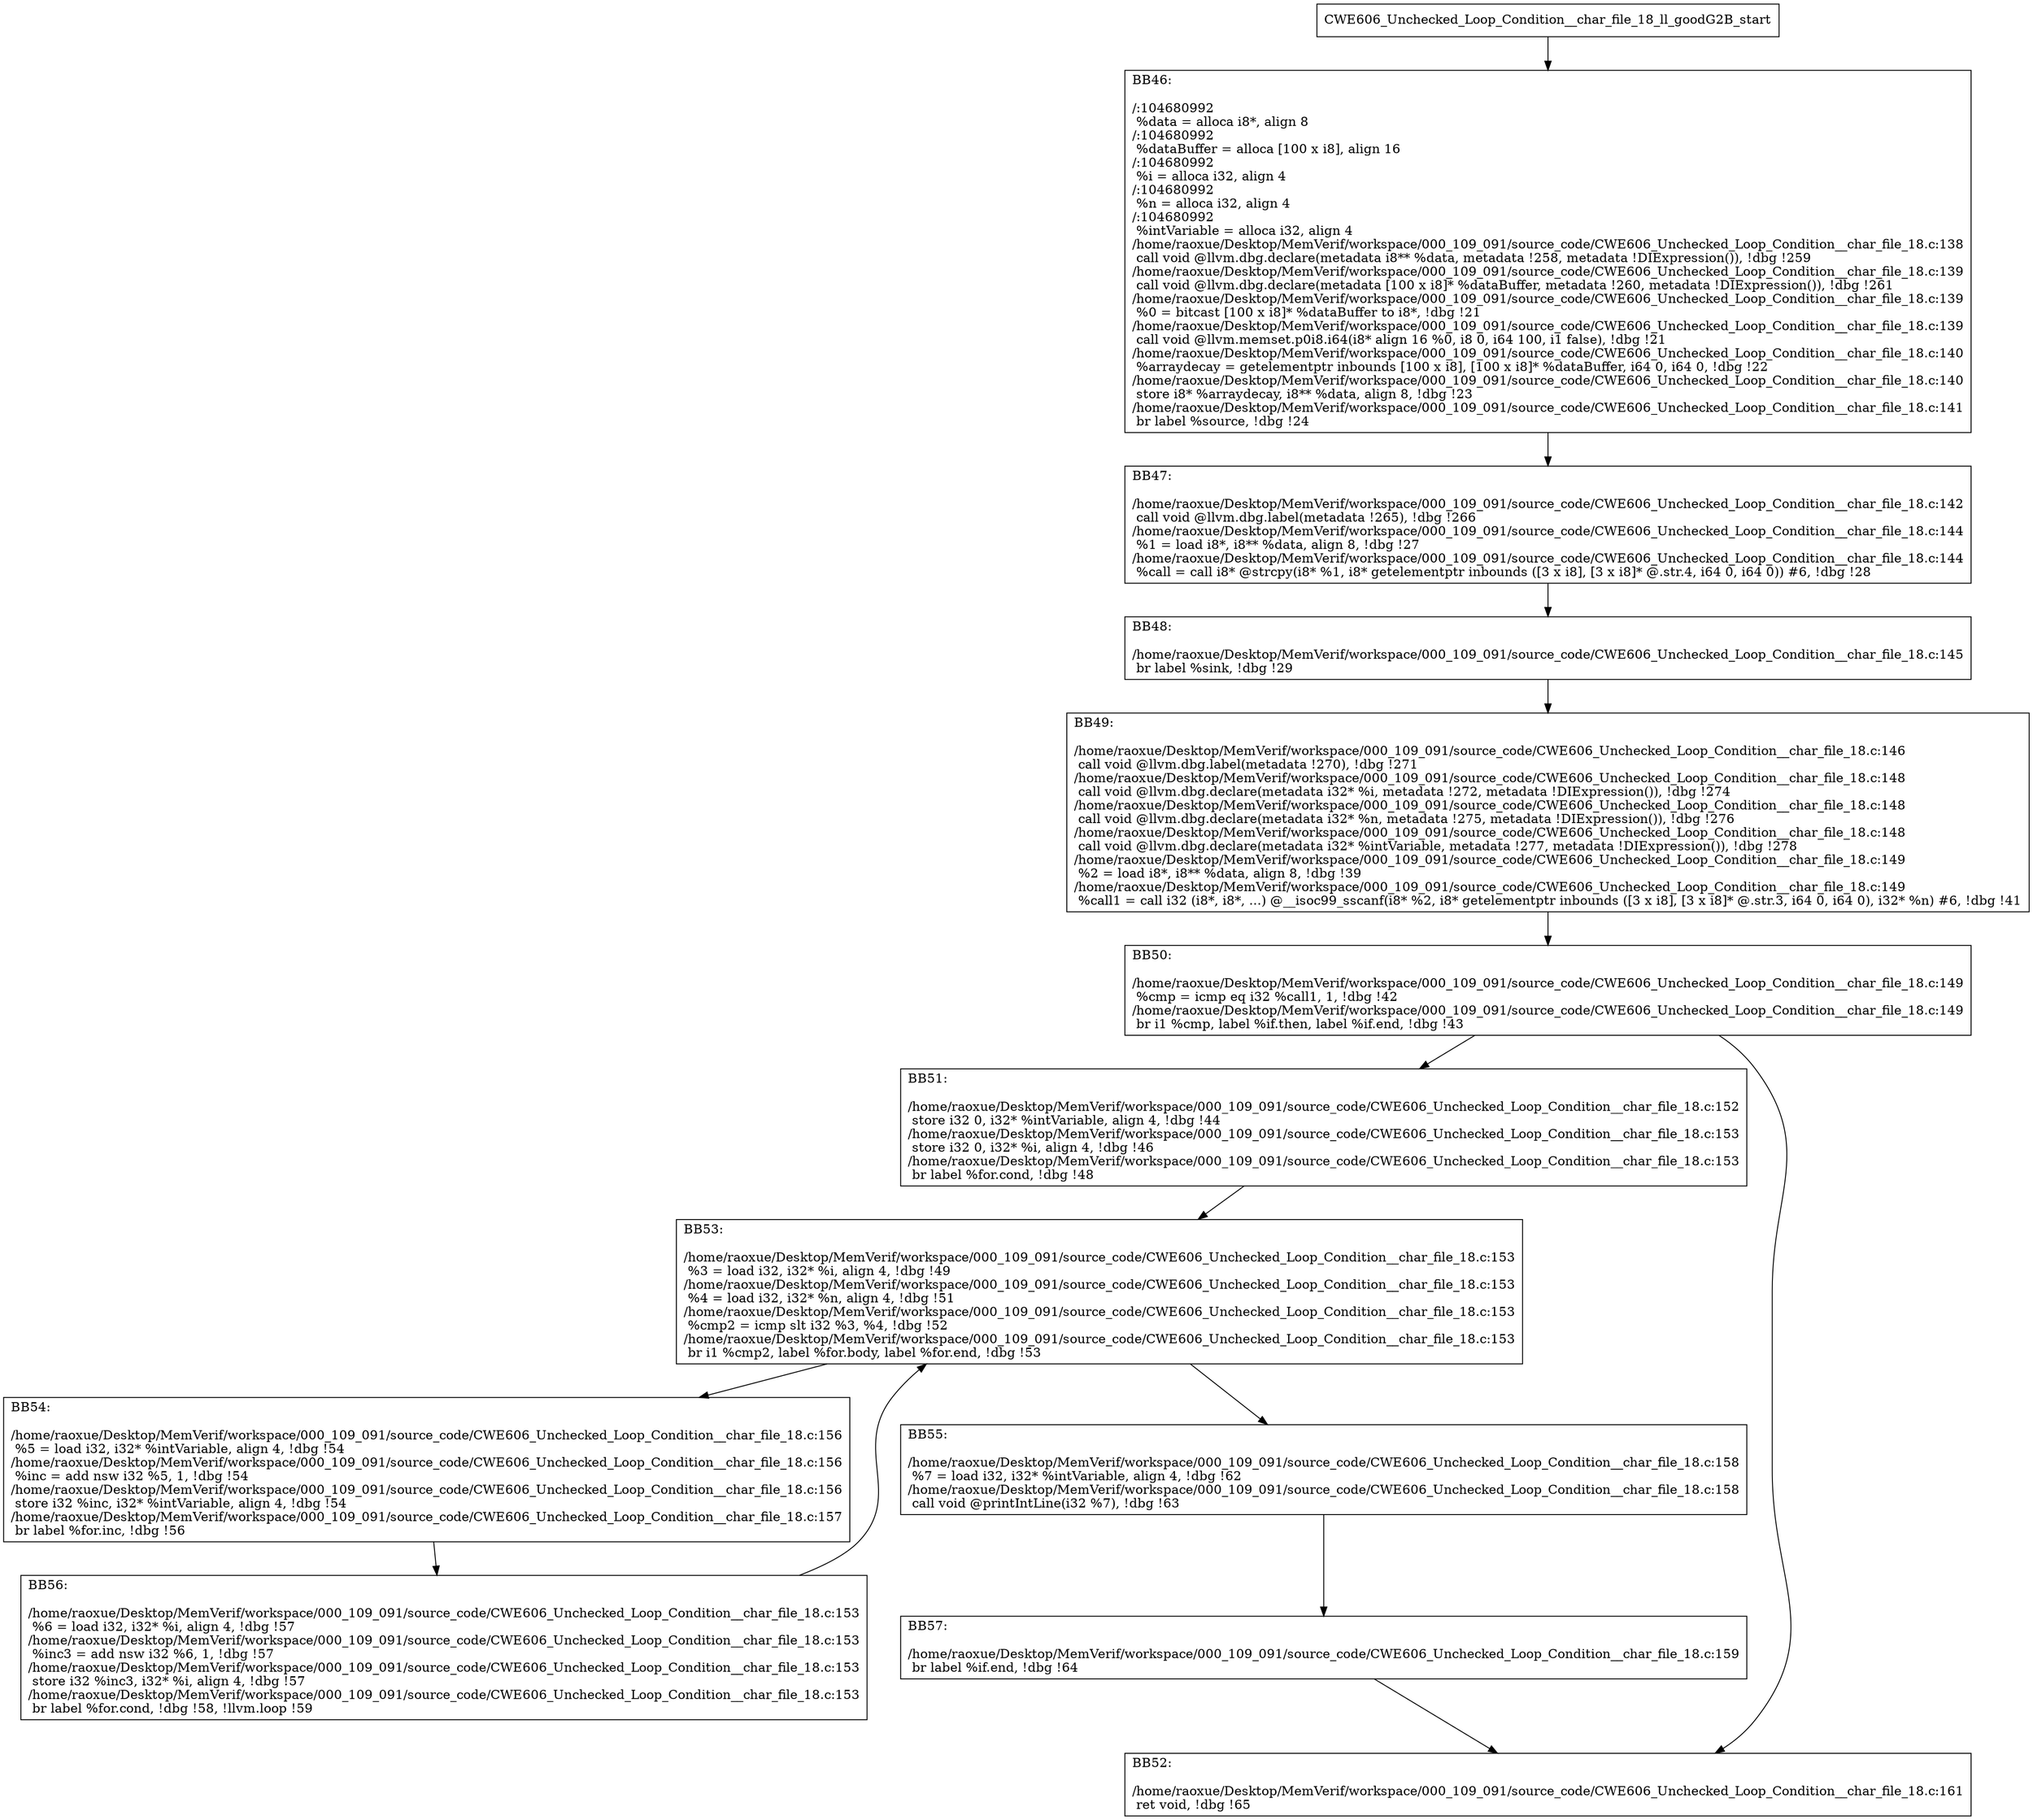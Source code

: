 digraph "CFG for'CWE606_Unchecked_Loop_Condition__char_file_18_ll_goodG2B' function" {
	BBCWE606_Unchecked_Loop_Condition__char_file_18_ll_goodG2B_start[shape=record,label="{CWE606_Unchecked_Loop_Condition__char_file_18_ll_goodG2B_start}"];
	BBCWE606_Unchecked_Loop_Condition__char_file_18_ll_goodG2B_start-> CWE606_Unchecked_Loop_Condition__char_file_18_ll_goodG2BBB46;
	CWE606_Unchecked_Loop_Condition__char_file_18_ll_goodG2BBB46 [shape=record, label="{BB46:\l\l/:104680992\l
  %data = alloca i8*, align 8\l
/:104680992\l
  %dataBuffer = alloca [100 x i8], align 16\l
/:104680992\l
  %i = alloca i32, align 4\l
/:104680992\l
  %n = alloca i32, align 4\l
/:104680992\l
  %intVariable = alloca i32, align 4\l
/home/raoxue/Desktop/MemVerif/workspace/000_109_091/source_code/CWE606_Unchecked_Loop_Condition__char_file_18.c:138\l
  call void @llvm.dbg.declare(metadata i8** %data, metadata !258, metadata !DIExpression()), !dbg !259\l
/home/raoxue/Desktop/MemVerif/workspace/000_109_091/source_code/CWE606_Unchecked_Loop_Condition__char_file_18.c:139\l
  call void @llvm.dbg.declare(metadata [100 x i8]* %dataBuffer, metadata !260, metadata !DIExpression()), !dbg !261\l
/home/raoxue/Desktop/MemVerif/workspace/000_109_091/source_code/CWE606_Unchecked_Loop_Condition__char_file_18.c:139\l
  %0 = bitcast [100 x i8]* %dataBuffer to i8*, !dbg !21\l
/home/raoxue/Desktop/MemVerif/workspace/000_109_091/source_code/CWE606_Unchecked_Loop_Condition__char_file_18.c:139\l
  call void @llvm.memset.p0i8.i64(i8* align 16 %0, i8 0, i64 100, i1 false), !dbg !21\l
/home/raoxue/Desktop/MemVerif/workspace/000_109_091/source_code/CWE606_Unchecked_Loop_Condition__char_file_18.c:140\l
  %arraydecay = getelementptr inbounds [100 x i8], [100 x i8]* %dataBuffer, i64 0, i64 0, !dbg !22\l
/home/raoxue/Desktop/MemVerif/workspace/000_109_091/source_code/CWE606_Unchecked_Loop_Condition__char_file_18.c:140\l
  store i8* %arraydecay, i8** %data, align 8, !dbg !23\l
/home/raoxue/Desktop/MemVerif/workspace/000_109_091/source_code/CWE606_Unchecked_Loop_Condition__char_file_18.c:141\l
  br label %source, !dbg !24\l
}"];
	CWE606_Unchecked_Loop_Condition__char_file_18_ll_goodG2BBB46-> CWE606_Unchecked_Loop_Condition__char_file_18_ll_goodG2BBB47;
	CWE606_Unchecked_Loop_Condition__char_file_18_ll_goodG2BBB47 [shape=record, label="{BB47:\l\l/home/raoxue/Desktop/MemVerif/workspace/000_109_091/source_code/CWE606_Unchecked_Loop_Condition__char_file_18.c:142\l
  call void @llvm.dbg.label(metadata !265), !dbg !266\l
/home/raoxue/Desktop/MemVerif/workspace/000_109_091/source_code/CWE606_Unchecked_Loop_Condition__char_file_18.c:144\l
  %1 = load i8*, i8** %data, align 8, !dbg !27\l
/home/raoxue/Desktop/MemVerif/workspace/000_109_091/source_code/CWE606_Unchecked_Loop_Condition__char_file_18.c:144\l
  %call = call i8* @strcpy(i8* %1, i8* getelementptr inbounds ([3 x i8], [3 x i8]* @.str.4, i64 0, i64 0)) #6, !dbg !28\l
}"];
	CWE606_Unchecked_Loop_Condition__char_file_18_ll_goodG2BBB47-> CWE606_Unchecked_Loop_Condition__char_file_18_ll_goodG2BBB48;
	CWE606_Unchecked_Loop_Condition__char_file_18_ll_goodG2BBB48 [shape=record, label="{BB48:\l\l/home/raoxue/Desktop/MemVerif/workspace/000_109_091/source_code/CWE606_Unchecked_Loop_Condition__char_file_18.c:145\l
  br label %sink, !dbg !29\l
}"];
	CWE606_Unchecked_Loop_Condition__char_file_18_ll_goodG2BBB48-> CWE606_Unchecked_Loop_Condition__char_file_18_ll_goodG2BBB49;
	CWE606_Unchecked_Loop_Condition__char_file_18_ll_goodG2BBB49 [shape=record, label="{BB49:\l\l/home/raoxue/Desktop/MemVerif/workspace/000_109_091/source_code/CWE606_Unchecked_Loop_Condition__char_file_18.c:146\l
  call void @llvm.dbg.label(metadata !270), !dbg !271\l
/home/raoxue/Desktop/MemVerif/workspace/000_109_091/source_code/CWE606_Unchecked_Loop_Condition__char_file_18.c:148\l
  call void @llvm.dbg.declare(metadata i32* %i, metadata !272, metadata !DIExpression()), !dbg !274\l
/home/raoxue/Desktop/MemVerif/workspace/000_109_091/source_code/CWE606_Unchecked_Loop_Condition__char_file_18.c:148\l
  call void @llvm.dbg.declare(metadata i32* %n, metadata !275, metadata !DIExpression()), !dbg !276\l
/home/raoxue/Desktop/MemVerif/workspace/000_109_091/source_code/CWE606_Unchecked_Loop_Condition__char_file_18.c:148\l
  call void @llvm.dbg.declare(metadata i32* %intVariable, metadata !277, metadata !DIExpression()), !dbg !278\l
/home/raoxue/Desktop/MemVerif/workspace/000_109_091/source_code/CWE606_Unchecked_Loop_Condition__char_file_18.c:149\l
  %2 = load i8*, i8** %data, align 8, !dbg !39\l
/home/raoxue/Desktop/MemVerif/workspace/000_109_091/source_code/CWE606_Unchecked_Loop_Condition__char_file_18.c:149\l
  %call1 = call i32 (i8*, i8*, ...) @__isoc99_sscanf(i8* %2, i8* getelementptr inbounds ([3 x i8], [3 x i8]* @.str.3, i64 0, i64 0), i32* %n) #6, !dbg !41\l
}"];
	CWE606_Unchecked_Loop_Condition__char_file_18_ll_goodG2BBB49-> CWE606_Unchecked_Loop_Condition__char_file_18_ll_goodG2BBB50;
	CWE606_Unchecked_Loop_Condition__char_file_18_ll_goodG2BBB50 [shape=record, label="{BB50:\l\l/home/raoxue/Desktop/MemVerif/workspace/000_109_091/source_code/CWE606_Unchecked_Loop_Condition__char_file_18.c:149\l
  %cmp = icmp eq i32 %call1, 1, !dbg !42\l
/home/raoxue/Desktop/MemVerif/workspace/000_109_091/source_code/CWE606_Unchecked_Loop_Condition__char_file_18.c:149\l
  br i1 %cmp, label %if.then, label %if.end, !dbg !43\l
}"];
	CWE606_Unchecked_Loop_Condition__char_file_18_ll_goodG2BBB50-> CWE606_Unchecked_Loop_Condition__char_file_18_ll_goodG2BBB51;
	CWE606_Unchecked_Loop_Condition__char_file_18_ll_goodG2BBB50-> CWE606_Unchecked_Loop_Condition__char_file_18_ll_goodG2BBB52;
	CWE606_Unchecked_Loop_Condition__char_file_18_ll_goodG2BBB51 [shape=record, label="{BB51:\l\l/home/raoxue/Desktop/MemVerif/workspace/000_109_091/source_code/CWE606_Unchecked_Loop_Condition__char_file_18.c:152\l
  store i32 0, i32* %intVariable, align 4, !dbg !44\l
/home/raoxue/Desktop/MemVerif/workspace/000_109_091/source_code/CWE606_Unchecked_Loop_Condition__char_file_18.c:153\l
  store i32 0, i32* %i, align 4, !dbg !46\l
/home/raoxue/Desktop/MemVerif/workspace/000_109_091/source_code/CWE606_Unchecked_Loop_Condition__char_file_18.c:153\l
  br label %for.cond, !dbg !48\l
}"];
	CWE606_Unchecked_Loop_Condition__char_file_18_ll_goodG2BBB51-> CWE606_Unchecked_Loop_Condition__char_file_18_ll_goodG2BBB53;
	CWE606_Unchecked_Loop_Condition__char_file_18_ll_goodG2BBB53 [shape=record, label="{BB53:\l\l/home/raoxue/Desktop/MemVerif/workspace/000_109_091/source_code/CWE606_Unchecked_Loop_Condition__char_file_18.c:153\l
  %3 = load i32, i32* %i, align 4, !dbg !49\l
/home/raoxue/Desktop/MemVerif/workspace/000_109_091/source_code/CWE606_Unchecked_Loop_Condition__char_file_18.c:153\l
  %4 = load i32, i32* %n, align 4, !dbg !51\l
/home/raoxue/Desktop/MemVerif/workspace/000_109_091/source_code/CWE606_Unchecked_Loop_Condition__char_file_18.c:153\l
  %cmp2 = icmp slt i32 %3, %4, !dbg !52\l
/home/raoxue/Desktop/MemVerif/workspace/000_109_091/source_code/CWE606_Unchecked_Loop_Condition__char_file_18.c:153\l
  br i1 %cmp2, label %for.body, label %for.end, !dbg !53\l
}"];
	CWE606_Unchecked_Loop_Condition__char_file_18_ll_goodG2BBB53-> CWE606_Unchecked_Loop_Condition__char_file_18_ll_goodG2BBB54;
	CWE606_Unchecked_Loop_Condition__char_file_18_ll_goodG2BBB53-> CWE606_Unchecked_Loop_Condition__char_file_18_ll_goodG2BBB55;
	CWE606_Unchecked_Loop_Condition__char_file_18_ll_goodG2BBB54 [shape=record, label="{BB54:\l\l/home/raoxue/Desktop/MemVerif/workspace/000_109_091/source_code/CWE606_Unchecked_Loop_Condition__char_file_18.c:156\l
  %5 = load i32, i32* %intVariable, align 4, !dbg !54\l
/home/raoxue/Desktop/MemVerif/workspace/000_109_091/source_code/CWE606_Unchecked_Loop_Condition__char_file_18.c:156\l
  %inc = add nsw i32 %5, 1, !dbg !54\l
/home/raoxue/Desktop/MemVerif/workspace/000_109_091/source_code/CWE606_Unchecked_Loop_Condition__char_file_18.c:156\l
  store i32 %inc, i32* %intVariable, align 4, !dbg !54\l
/home/raoxue/Desktop/MemVerif/workspace/000_109_091/source_code/CWE606_Unchecked_Loop_Condition__char_file_18.c:157\l
  br label %for.inc, !dbg !56\l
}"];
	CWE606_Unchecked_Loop_Condition__char_file_18_ll_goodG2BBB54-> CWE606_Unchecked_Loop_Condition__char_file_18_ll_goodG2BBB56;
	CWE606_Unchecked_Loop_Condition__char_file_18_ll_goodG2BBB56 [shape=record, label="{BB56:\l\l/home/raoxue/Desktop/MemVerif/workspace/000_109_091/source_code/CWE606_Unchecked_Loop_Condition__char_file_18.c:153\l
  %6 = load i32, i32* %i, align 4, !dbg !57\l
/home/raoxue/Desktop/MemVerif/workspace/000_109_091/source_code/CWE606_Unchecked_Loop_Condition__char_file_18.c:153\l
  %inc3 = add nsw i32 %6, 1, !dbg !57\l
/home/raoxue/Desktop/MemVerif/workspace/000_109_091/source_code/CWE606_Unchecked_Loop_Condition__char_file_18.c:153\l
  store i32 %inc3, i32* %i, align 4, !dbg !57\l
/home/raoxue/Desktop/MemVerif/workspace/000_109_091/source_code/CWE606_Unchecked_Loop_Condition__char_file_18.c:153\l
  br label %for.cond, !dbg !58, !llvm.loop !59\l
}"];
	CWE606_Unchecked_Loop_Condition__char_file_18_ll_goodG2BBB56-> CWE606_Unchecked_Loop_Condition__char_file_18_ll_goodG2BBB53;
	CWE606_Unchecked_Loop_Condition__char_file_18_ll_goodG2BBB55 [shape=record, label="{BB55:\l\l/home/raoxue/Desktop/MemVerif/workspace/000_109_091/source_code/CWE606_Unchecked_Loop_Condition__char_file_18.c:158\l
  %7 = load i32, i32* %intVariable, align 4, !dbg !62\l
/home/raoxue/Desktop/MemVerif/workspace/000_109_091/source_code/CWE606_Unchecked_Loop_Condition__char_file_18.c:158\l
  call void @printIntLine(i32 %7), !dbg !63\l
}"];
	CWE606_Unchecked_Loop_Condition__char_file_18_ll_goodG2BBB55-> CWE606_Unchecked_Loop_Condition__char_file_18_ll_goodG2BBB57;
	CWE606_Unchecked_Loop_Condition__char_file_18_ll_goodG2BBB57 [shape=record, label="{BB57:\l\l/home/raoxue/Desktop/MemVerif/workspace/000_109_091/source_code/CWE606_Unchecked_Loop_Condition__char_file_18.c:159\l
  br label %if.end, !dbg !64\l
}"];
	CWE606_Unchecked_Loop_Condition__char_file_18_ll_goodG2BBB57-> CWE606_Unchecked_Loop_Condition__char_file_18_ll_goodG2BBB52;
	CWE606_Unchecked_Loop_Condition__char_file_18_ll_goodG2BBB52 [shape=record, label="{BB52:\l\l/home/raoxue/Desktop/MemVerif/workspace/000_109_091/source_code/CWE606_Unchecked_Loop_Condition__char_file_18.c:161\l
  ret void, !dbg !65\l
}"];
}
